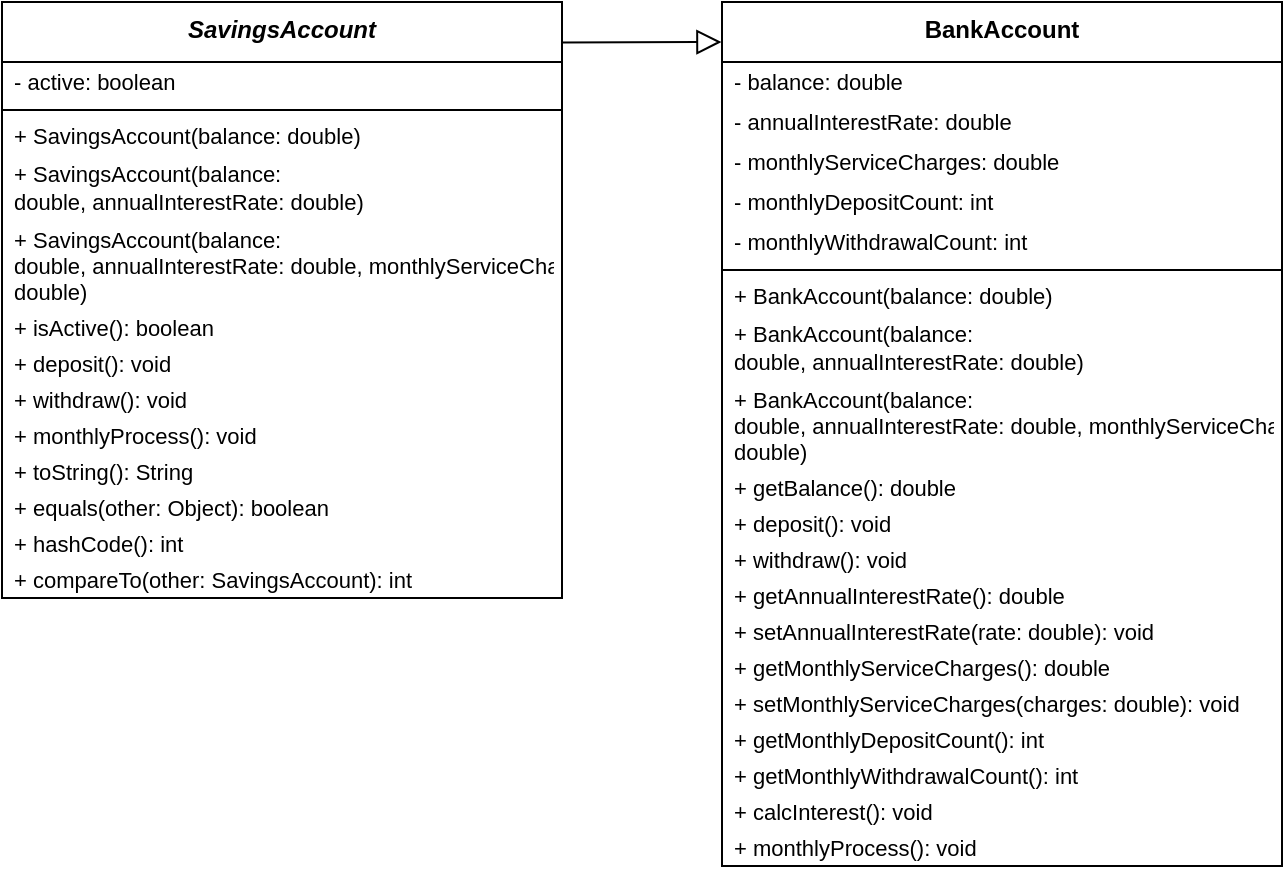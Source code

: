 <mxfile version="22.0.2" type="device">
  <diagram id="C5RBs43oDa-KdzZeNtuy" name="Page-1">
    <mxGraphModel dx="1434" dy="854" grid="1" gridSize="10" guides="1" tooltips="1" connect="1" arrows="1" fold="1" page="1" pageScale="1" pageWidth="720" pageHeight="509" math="0" shadow="0">
      <root>
        <mxCell id="WIyWlLk6GJQsqaUBKTNV-0" />
        <mxCell id="WIyWlLk6GJQsqaUBKTNV-1" parent="WIyWlLk6GJQsqaUBKTNV-0" />
        <mxCell id="oAeWeOyywlavheIQp_EQ-0" value="BankAccount" style="swimlane;fontStyle=1;align=center;verticalAlign=top;childLayout=stackLayout;horizontal=1;startSize=30;horizontalStack=0;resizeParent=1;resizeParentMax=0;resizeLast=0;collapsible=0;marginBottom=0;whiteSpace=wrap;html=1;" parent="WIyWlLk6GJQsqaUBKTNV-1" vertex="1">
          <mxGeometry x="400" y="40" width="280" height="432" as="geometry" />
        </mxCell>
        <mxCell id="oAeWeOyywlavheIQp_EQ-1" value="- balance: double" style="text;strokeColor=none;fillColor=none;align=left;verticalAlign=middle;spacingLeft=4;spacingRight=4;overflow=hidden;rotatable=0;points=[[0,0.5],[1,0.5]];portConstraint=eastwest;whiteSpace=wrap;html=1;fontSize=11;" parent="oAeWeOyywlavheIQp_EQ-0" vertex="1">
          <mxGeometry y="30" width="280" height="20" as="geometry" />
        </mxCell>
        <mxCell id="oAeWeOyywlavheIQp_EQ-7" value="-&amp;nbsp;annualInterestRate&lt;span style=&quot;background-color: initial;&quot;&gt;: double&lt;/span&gt;" style="text;strokeColor=none;fillColor=none;align=left;verticalAlign=middle;spacingLeft=4;spacingRight=4;overflow=hidden;rotatable=0;points=[[0,0.5],[1,0.5]];portConstraint=eastwest;whiteSpace=wrap;html=1;fontSize=11;" parent="oAeWeOyywlavheIQp_EQ-0" vertex="1">
          <mxGeometry y="50" width="280" height="20" as="geometry" />
        </mxCell>
        <mxCell id="oAeWeOyywlavheIQp_EQ-6" value="-&amp;nbsp;monthlyServiceCharges&lt;span style=&quot;background-color: initial;&quot;&gt;: double&lt;/span&gt;" style="text;strokeColor=none;fillColor=none;align=left;verticalAlign=middle;spacingLeft=4;spacingRight=4;overflow=hidden;rotatable=0;points=[[0,0.5],[1,0.5]];portConstraint=eastwest;whiteSpace=wrap;html=1;fontSize=11;" parent="oAeWeOyywlavheIQp_EQ-0" vertex="1">
          <mxGeometry y="70" width="280" height="20" as="geometry" />
        </mxCell>
        <mxCell id="oAeWeOyywlavheIQp_EQ-5" value="-&amp;nbsp;monthlyDepositCount&lt;span style=&quot;background-color: initial;&quot;&gt;: int&lt;/span&gt;" style="text;strokeColor=none;fillColor=none;align=left;verticalAlign=middle;spacingLeft=4;spacingRight=4;overflow=hidden;rotatable=0;points=[[0,0.5],[1,0.5]];portConstraint=eastwest;whiteSpace=wrap;html=1;fontSize=11;" parent="oAeWeOyywlavheIQp_EQ-0" vertex="1">
          <mxGeometry y="90" width="280" height="20" as="geometry" />
        </mxCell>
        <mxCell id="oAeWeOyywlavheIQp_EQ-4" value="-&amp;nbsp;monthlyWithdrawalCount&lt;span style=&quot;background-color: initial;&quot;&gt;: int&lt;/span&gt;" style="text;strokeColor=none;fillColor=none;align=left;verticalAlign=middle;spacingLeft=4;spacingRight=4;overflow=hidden;rotatable=0;points=[[0,0.5],[1,0.5]];portConstraint=eastwest;whiteSpace=wrap;html=1;fontSize=11;" parent="oAeWeOyywlavheIQp_EQ-0" vertex="1">
          <mxGeometry y="110" width="280" height="20" as="geometry" />
        </mxCell>
        <mxCell id="oAeWeOyywlavheIQp_EQ-2" value="" style="line;strokeWidth=1;fillColor=none;align=left;verticalAlign=middle;spacingTop=-1;spacingLeft=3;spacingRight=3;rotatable=0;labelPosition=right;points=[];portConstraint=eastwest;strokeColor=inherit;" parent="oAeWeOyywlavheIQp_EQ-0" vertex="1">
          <mxGeometry y="130" width="280" height="8" as="geometry" />
        </mxCell>
        <mxCell id="oAeWeOyywlavheIQp_EQ-9" value="+&amp;nbsp;BankAccount(balance: double&lt;span style=&quot;background-color: initial;&quot;&gt;)&lt;/span&gt;" style="text;strokeColor=none;fillColor=none;align=left;verticalAlign=middle;spacingLeft=4;spacingRight=4;overflow=hidden;rotatable=0;points=[[0,0.5],[1,0.5]];portConstraint=eastwest;whiteSpace=wrap;html=1;fontSize=11;" parent="oAeWeOyywlavheIQp_EQ-0" vertex="1">
          <mxGeometry y="138" width="280" height="18" as="geometry" />
        </mxCell>
        <mxCell id="oAeWeOyywlavheIQp_EQ-8" value="+&amp;nbsp;BankAccount(balance: double,&amp;nbsp;annualInterestRate:&amp;nbsp;double&lt;span style=&quot;background-color: initial;&quot;&gt;)&lt;/span&gt;" style="text;strokeColor=none;fillColor=none;align=left;verticalAlign=middle;spacingLeft=4;spacingRight=4;overflow=hidden;rotatable=0;points=[[0,0.5],[1,0.5]];portConstraint=eastwest;whiteSpace=wrap;html=1;fontSize=11;" parent="oAeWeOyywlavheIQp_EQ-0" vertex="1">
          <mxGeometry y="156" width="280" height="34" as="geometry" />
        </mxCell>
        <mxCell id="oAeWeOyywlavheIQp_EQ-3" value="+&amp;nbsp;BankAccount(balance: double,&amp;nbsp;annualInterestRate:&amp;nbsp;double,&amp;nbsp;monthlyServiceCharges&lt;span style=&quot;background-color: initial;&quot;&gt;: double)&lt;/span&gt;" style="text;strokeColor=none;fillColor=none;align=left;verticalAlign=middle;spacingLeft=4;spacingRight=4;overflow=hidden;rotatable=0;points=[[0,0.5],[1,0.5]];portConstraint=eastwest;whiteSpace=wrap;html=1;fontSize=11;" parent="oAeWeOyywlavheIQp_EQ-0" vertex="1">
          <mxGeometry y="190" width="280" height="44" as="geometry" />
        </mxCell>
        <mxCell id="oAeWeOyywlavheIQp_EQ-10" value="+&amp;nbsp;getBalance(&lt;span style=&quot;background-color: initial;&quot;&gt;): double&lt;/span&gt;" style="text;strokeColor=none;fillColor=none;align=left;verticalAlign=middle;spacingLeft=4;spacingRight=4;overflow=hidden;rotatable=0;points=[[0,0.5],[1,0.5]];portConstraint=eastwest;whiteSpace=wrap;html=1;fontSize=11;" parent="oAeWeOyywlavheIQp_EQ-0" vertex="1">
          <mxGeometry y="234" width="280" height="18" as="geometry" />
        </mxCell>
        <mxCell id="oAeWeOyywlavheIQp_EQ-12" value="+&amp;nbsp;deposit(&lt;span style=&quot;background-color: initial;&quot;&gt;): void&lt;/span&gt;" style="text;strokeColor=none;fillColor=none;align=left;verticalAlign=middle;spacingLeft=4;spacingRight=4;overflow=hidden;rotatable=0;points=[[0,0.5],[1,0.5]];portConstraint=eastwest;whiteSpace=wrap;html=1;fontSize=11;" parent="oAeWeOyywlavheIQp_EQ-0" vertex="1">
          <mxGeometry y="252" width="280" height="18" as="geometry" />
        </mxCell>
        <mxCell id="oAeWeOyywlavheIQp_EQ-11" value="+&amp;nbsp;withdraw(&lt;span style=&quot;background-color: initial;&quot;&gt;): void&lt;/span&gt;" style="text;strokeColor=none;fillColor=none;align=left;verticalAlign=middle;spacingLeft=4;spacingRight=4;overflow=hidden;rotatable=0;points=[[0,0.5],[1,0.5]];portConstraint=eastwest;whiteSpace=wrap;html=1;fontSize=11;" parent="oAeWeOyywlavheIQp_EQ-0" vertex="1">
          <mxGeometry y="270" width="280" height="18" as="geometry" />
        </mxCell>
        <mxCell id="oAeWeOyywlavheIQp_EQ-14" value="+&amp;nbsp;getAnnualInterestRate(&lt;span style=&quot;background-color: initial;&quot;&gt;): double&lt;/span&gt;" style="text;strokeColor=none;fillColor=none;align=left;verticalAlign=middle;spacingLeft=4;spacingRight=4;overflow=hidden;rotatable=0;points=[[0,0.5],[1,0.5]];portConstraint=eastwest;whiteSpace=wrap;html=1;fontSize=11;" parent="oAeWeOyywlavheIQp_EQ-0" vertex="1">
          <mxGeometry y="288" width="280" height="18" as="geometry" />
        </mxCell>
        <mxCell id="oAeWeOyywlavheIQp_EQ-13" value="+&amp;nbsp;setAnnualInterestRate(rate: double&lt;span style=&quot;background-color: initial;&quot;&gt;): void&lt;/span&gt;" style="text;strokeColor=none;fillColor=none;align=left;verticalAlign=middle;spacingLeft=4;spacingRight=4;overflow=hidden;rotatable=0;points=[[0,0.5],[1,0.5]];portConstraint=eastwest;whiteSpace=wrap;html=1;fontSize=11;" parent="oAeWeOyywlavheIQp_EQ-0" vertex="1">
          <mxGeometry y="306" width="280" height="18" as="geometry" />
        </mxCell>
        <mxCell id="oAeWeOyywlavheIQp_EQ-15" value="+&amp;nbsp;getMonthlyServiceCharges(&lt;span style=&quot;background-color: initial;&quot;&gt;): double&lt;/span&gt;" style="text;strokeColor=none;fillColor=none;align=left;verticalAlign=middle;spacingLeft=4;spacingRight=4;overflow=hidden;rotatable=0;points=[[0,0.5],[1,0.5]];portConstraint=eastwest;whiteSpace=wrap;html=1;fontSize=11;" parent="oAeWeOyywlavheIQp_EQ-0" vertex="1">
          <mxGeometry y="324" width="280" height="18" as="geometry" />
        </mxCell>
        <mxCell id="oAeWeOyywlavheIQp_EQ-16" value="+&amp;nbsp;setMonthlyServiceCharges(charges: double&lt;span style=&quot;background-color: initial;&quot;&gt;): void&lt;/span&gt;" style="text;strokeColor=none;fillColor=none;align=left;verticalAlign=middle;spacingLeft=4;spacingRight=4;overflow=hidden;rotatable=0;points=[[0,0.5],[1,0.5]];portConstraint=eastwest;whiteSpace=wrap;html=1;fontSize=11;" parent="oAeWeOyywlavheIQp_EQ-0" vertex="1">
          <mxGeometry y="342" width="280" height="18" as="geometry" />
        </mxCell>
        <mxCell id="oAeWeOyywlavheIQp_EQ-17" value="+&amp;nbsp;getMonthlyDepositCount(&lt;span style=&quot;background-color: initial;&quot;&gt;): int&lt;/span&gt;" style="text;strokeColor=none;fillColor=none;align=left;verticalAlign=middle;spacingLeft=4;spacingRight=4;overflow=hidden;rotatable=0;points=[[0,0.5],[1,0.5]];portConstraint=eastwest;whiteSpace=wrap;html=1;fontSize=11;" parent="oAeWeOyywlavheIQp_EQ-0" vertex="1">
          <mxGeometry y="360" width="280" height="18" as="geometry" />
        </mxCell>
        <mxCell id="oAeWeOyywlavheIQp_EQ-18" value="+&amp;nbsp;getMonthlyWithdrawalCount(&lt;span style=&quot;background-color: initial;&quot;&gt;): int&lt;/span&gt;" style="text;strokeColor=none;fillColor=none;align=left;verticalAlign=middle;spacingLeft=4;spacingRight=4;overflow=hidden;rotatable=0;points=[[0,0.5],[1,0.5]];portConstraint=eastwest;whiteSpace=wrap;html=1;fontSize=11;" parent="oAeWeOyywlavheIQp_EQ-0" vertex="1">
          <mxGeometry y="378" width="280" height="18" as="geometry" />
        </mxCell>
        <mxCell id="oAeWeOyywlavheIQp_EQ-19" value="+&amp;nbsp;calcInterest(&lt;span style=&quot;background-color: initial;&quot;&gt;): void&lt;/span&gt;" style="text;strokeColor=none;fillColor=none;align=left;verticalAlign=middle;spacingLeft=4;spacingRight=4;overflow=hidden;rotatable=0;points=[[0,0.5],[1,0.5]];portConstraint=eastwest;whiteSpace=wrap;html=1;fontSize=11;" parent="oAeWeOyywlavheIQp_EQ-0" vertex="1">
          <mxGeometry y="396" width="280" height="18" as="geometry" />
        </mxCell>
        <mxCell id="oAeWeOyywlavheIQp_EQ-20" value="+&amp;nbsp;monthlyProcess(&lt;span style=&quot;background-color: initial;&quot;&gt;): void&lt;/span&gt;" style="text;strokeColor=none;fillColor=none;align=left;verticalAlign=middle;spacingLeft=4;spacingRight=4;overflow=hidden;rotatable=0;points=[[0,0.5],[1,0.5]];portConstraint=eastwest;whiteSpace=wrap;html=1;fontSize=11;" parent="oAeWeOyywlavheIQp_EQ-0" vertex="1">
          <mxGeometry y="414" width="280" height="18" as="geometry" />
        </mxCell>
        <mxCell id="oAeWeOyywlavheIQp_EQ-43" value="&lt;i&gt;SavingsAccount&lt;/i&gt;" style="swimlane;fontStyle=1;align=center;verticalAlign=top;childLayout=stackLayout;horizontal=1;startSize=30;horizontalStack=0;resizeParent=1;resizeParentMax=0;resizeLast=0;collapsible=0;marginBottom=0;whiteSpace=wrap;html=1;" parent="WIyWlLk6GJQsqaUBKTNV-1" vertex="1">
          <mxGeometry x="40" y="40" width="280" height="298" as="geometry" />
        </mxCell>
        <mxCell id="oAeWeOyywlavheIQp_EQ-44" value="- active: boolean" style="text;strokeColor=none;fillColor=none;align=left;verticalAlign=middle;spacingLeft=4;spacingRight=4;overflow=hidden;rotatable=0;points=[[0,0.5],[1,0.5]];portConstraint=eastwest;whiteSpace=wrap;html=1;fontSize=11;" parent="oAeWeOyywlavheIQp_EQ-43" vertex="1">
          <mxGeometry y="30" width="280" height="20" as="geometry" />
        </mxCell>
        <mxCell id="oAeWeOyywlavheIQp_EQ-49" value="" style="line;strokeWidth=1;fillColor=none;align=left;verticalAlign=middle;spacingTop=-1;spacingLeft=3;spacingRight=3;rotatable=0;labelPosition=right;points=[];portConstraint=eastwest;strokeColor=inherit;" parent="oAeWeOyywlavheIQp_EQ-43" vertex="1">
          <mxGeometry y="50" width="280" height="8" as="geometry" />
        </mxCell>
        <mxCell id="oAeWeOyywlavheIQp_EQ-50" value="+&amp;nbsp;SavingsAccount(balance: double&lt;span style=&quot;background-color: initial;&quot;&gt;)&lt;/span&gt;" style="text;strokeColor=none;fillColor=none;align=left;verticalAlign=middle;spacingLeft=4;spacingRight=4;overflow=hidden;rotatable=0;points=[[0,0.5],[1,0.5]];portConstraint=eastwest;whiteSpace=wrap;html=1;fontSize=11;" parent="oAeWeOyywlavheIQp_EQ-43" vertex="1">
          <mxGeometry y="58" width="280" height="18" as="geometry" />
        </mxCell>
        <mxCell id="oAeWeOyywlavheIQp_EQ-51" value="+ SavingsAccount(balance: double,&amp;nbsp;annualInterestRate:&amp;nbsp;double&lt;span style=&quot;background-color: initial;&quot;&gt;)&lt;/span&gt;" style="text;strokeColor=none;fillColor=none;align=left;verticalAlign=middle;spacingLeft=4;spacingRight=4;overflow=hidden;rotatable=0;points=[[0,0.5],[1,0.5]];portConstraint=eastwest;whiteSpace=wrap;html=1;fontSize=11;" parent="oAeWeOyywlavheIQp_EQ-43" vertex="1">
          <mxGeometry y="76" width="280" height="34" as="geometry" />
        </mxCell>
        <mxCell id="oAeWeOyywlavheIQp_EQ-52" value="+ SavingsAccount(balance: double,&amp;nbsp;annualInterestRate:&amp;nbsp;double,&amp;nbsp;monthlyServiceCharges&lt;span style=&quot;background-color: initial;&quot;&gt;: double)&lt;/span&gt;" style="text;strokeColor=none;fillColor=none;align=left;verticalAlign=middle;spacingLeft=4;spacingRight=4;overflow=hidden;rotatable=0;points=[[0,0.5],[1,0.5]];portConstraint=eastwest;whiteSpace=wrap;html=1;fontSize=11;" parent="oAeWeOyywlavheIQp_EQ-43" vertex="1">
          <mxGeometry y="110" width="280" height="44" as="geometry" />
        </mxCell>
        <mxCell id="oAeWeOyywlavheIQp_EQ-53" value="+&amp;nbsp;isActive(&lt;span style=&quot;background-color: initial;&quot;&gt;): boolean&lt;/span&gt;" style="text;strokeColor=none;fillColor=none;align=left;verticalAlign=middle;spacingLeft=4;spacingRight=4;overflow=hidden;rotatable=0;points=[[0,0.5],[1,0.5]];portConstraint=eastwest;whiteSpace=wrap;html=1;fontSize=11;" parent="oAeWeOyywlavheIQp_EQ-43" vertex="1">
          <mxGeometry y="154" width="280" height="18" as="geometry" />
        </mxCell>
        <mxCell id="oAeWeOyywlavheIQp_EQ-54" value="+&amp;nbsp;deposit(&lt;span style=&quot;background-color: initial;&quot;&gt;): void&lt;/span&gt;" style="text;strokeColor=none;fillColor=none;align=left;verticalAlign=middle;spacingLeft=4;spacingRight=4;overflow=hidden;rotatable=0;points=[[0,0.5],[1,0.5]];portConstraint=eastwest;whiteSpace=wrap;html=1;fontSize=11;" parent="oAeWeOyywlavheIQp_EQ-43" vertex="1">
          <mxGeometry y="172" width="280" height="18" as="geometry" />
        </mxCell>
        <mxCell id="oAeWeOyywlavheIQp_EQ-55" value="+&amp;nbsp;withdraw(&lt;span style=&quot;background-color: initial;&quot;&gt;): void&lt;/span&gt;" style="text;strokeColor=none;fillColor=none;align=left;verticalAlign=middle;spacingLeft=4;spacingRight=4;overflow=hidden;rotatable=0;points=[[0,0.5],[1,0.5]];portConstraint=eastwest;whiteSpace=wrap;html=1;fontSize=11;" parent="oAeWeOyywlavheIQp_EQ-43" vertex="1">
          <mxGeometry y="190" width="280" height="18" as="geometry" />
        </mxCell>
        <mxCell id="oAeWeOyywlavheIQp_EQ-56" value="+&amp;nbsp;monthlyProcess(&lt;span style=&quot;background-color: initial;&quot;&gt;): void&lt;/span&gt;" style="text;strokeColor=none;fillColor=none;align=left;verticalAlign=middle;spacingLeft=4;spacingRight=4;overflow=hidden;rotatable=0;points=[[0,0.5],[1,0.5]];portConstraint=eastwest;whiteSpace=wrap;html=1;fontSize=11;" parent="oAeWeOyywlavheIQp_EQ-43" vertex="1">
          <mxGeometry y="208" width="280" height="18" as="geometry" />
        </mxCell>
        <mxCell id="oAeWeOyywlavheIQp_EQ-57" value="+&amp;nbsp;toString(&lt;span style=&quot;background-color: initial;&quot;&gt;): String&lt;/span&gt;" style="text;strokeColor=none;fillColor=none;align=left;verticalAlign=middle;spacingLeft=4;spacingRight=4;overflow=hidden;rotatable=0;points=[[0,0.5],[1,0.5]];portConstraint=eastwest;whiteSpace=wrap;html=1;fontSize=11;" parent="oAeWeOyywlavheIQp_EQ-43" vertex="1">
          <mxGeometry y="226" width="280" height="18" as="geometry" />
        </mxCell>
        <mxCell id="oAeWeOyywlavheIQp_EQ-58" value="+ equals(other: Object&lt;span style=&quot;background-color: initial;&quot;&gt;): boolean&lt;/span&gt;" style="text;strokeColor=none;fillColor=none;align=left;verticalAlign=middle;spacingLeft=4;spacingRight=4;overflow=hidden;rotatable=0;points=[[0,0.5],[1,0.5]];portConstraint=eastwest;whiteSpace=wrap;html=1;fontSize=11;" parent="oAeWeOyywlavheIQp_EQ-43" vertex="1">
          <mxGeometry y="244" width="280" height="18" as="geometry" />
        </mxCell>
        <mxCell id="oAeWeOyywlavheIQp_EQ-59" value="+ hashCode(&lt;span style=&quot;background-color: initial;&quot;&gt;): int&lt;/span&gt;" style="text;strokeColor=none;fillColor=none;align=left;verticalAlign=middle;spacingLeft=4;spacingRight=4;overflow=hidden;rotatable=0;points=[[0,0.5],[1,0.5]];portConstraint=eastwest;whiteSpace=wrap;html=1;fontSize=11;" parent="oAeWeOyywlavheIQp_EQ-43" vertex="1">
          <mxGeometry y="262" width="280" height="18" as="geometry" />
        </mxCell>
        <mxCell id="oAeWeOyywlavheIQp_EQ-60" value="+&amp;nbsp;compareTo(other: SavingsAccount&lt;span style=&quot;background-color: initial;&quot;&gt;): int&lt;/span&gt;" style="text;strokeColor=none;fillColor=none;align=left;verticalAlign=middle;spacingLeft=4;spacingRight=4;overflow=hidden;rotatable=0;points=[[0,0.5],[1,0.5]];portConstraint=eastwest;whiteSpace=wrap;html=1;fontSize=11;" parent="oAeWeOyywlavheIQp_EQ-43" vertex="1">
          <mxGeometry y="280" width="280" height="18" as="geometry" />
        </mxCell>
        <mxCell id="oAeWeOyywlavheIQp_EQ-64" value="" style="endArrow=block;endSize=10;endFill=0;shadow=0;strokeWidth=1;rounded=0;edgeStyle=elbowEdgeStyle;elbow=vertical;entryX=-0.001;entryY=0.046;entryDx=0;entryDy=0;entryPerimeter=0;exitX=0.999;exitY=0.068;exitDx=0;exitDy=0;exitPerimeter=0;" parent="WIyWlLk6GJQsqaUBKTNV-1" source="oAeWeOyywlavheIQp_EQ-43" target="oAeWeOyywlavheIQp_EQ-0" edge="1">
          <mxGeometry width="160" relative="1" as="geometry">
            <mxPoint x="370" y="40" as="sourcePoint" />
            <mxPoint x="260" y="-62" as="targetPoint" />
          </mxGeometry>
        </mxCell>
      </root>
    </mxGraphModel>
  </diagram>
</mxfile>
